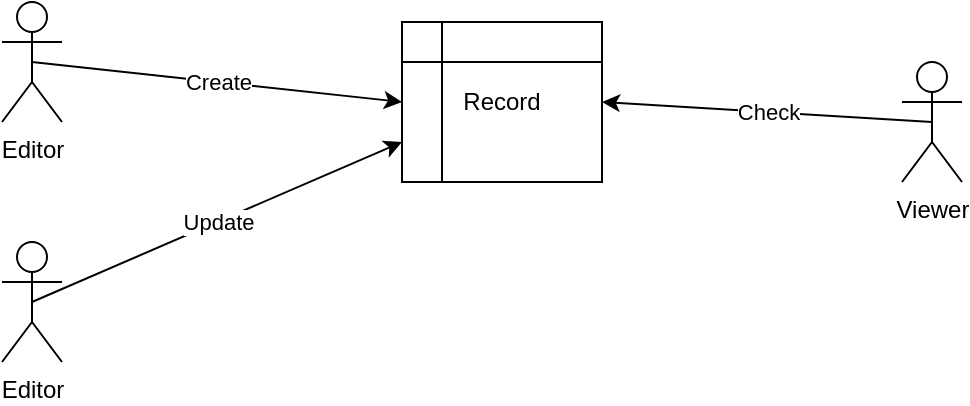 <mxfile version="13.6.6" type="github">
  <diagram name="Page-1" id="2a216829-ef6e-dabb-86c1-c78162f3ba2b">
    <mxGraphModel dx="2844" dy="1526" grid="1" gridSize="10" guides="1" tooltips="1" connect="1" arrows="1" fold="1" page="1" pageScale="1" pageWidth="850" pageHeight="1100" background="#ffffff" math="0" shadow="0">
      <root>
        <mxCell id="0" />
        <mxCell id="1" parent="0" />
        <mxCell id="6r5c6PiM2jZmkin86mju-7" value="Editor" style="shape=umlActor;verticalLabelPosition=bottom;verticalAlign=top;html=1;outlineConnect=0;align=center;" vertex="1" parent="1">
          <mxGeometry x="260" y="240" width="30" height="60" as="geometry" />
        </mxCell>
        <mxCell id="6r5c6PiM2jZmkin86mju-8" value="" style="endArrow=classic;html=1;entryX=0;entryY=0.5;entryDx=0;entryDy=0;exitX=0.5;exitY=0.5;exitDx=0;exitDy=0;exitPerimeter=0;" edge="1" parent="1" source="6r5c6PiM2jZmkin86mju-7" target="6r5c6PiM2jZmkin86mju-10">
          <mxGeometry relative="1" as="geometry">
            <mxPoint x="300" y="280" as="sourcePoint" />
            <mxPoint x="410" y="280" as="targetPoint" />
          </mxGeometry>
        </mxCell>
        <mxCell id="6r5c6PiM2jZmkin86mju-9" value="Create" style="edgeLabel;resizable=0;html=1;align=center;verticalAlign=middle;" connectable="0" vertex="1" parent="6r5c6PiM2jZmkin86mju-8">
          <mxGeometry relative="1" as="geometry" />
        </mxCell>
        <mxCell id="6r5c6PiM2jZmkin86mju-10" value="Record" style="shape=internalStorage;whiteSpace=wrap;html=1;backgroundOutline=1;align=center;" vertex="1" parent="1">
          <mxGeometry x="460" y="250" width="100" height="80" as="geometry" />
        </mxCell>
        <mxCell id="6r5c6PiM2jZmkin86mju-17" value="Editor" style="shape=umlActor;verticalLabelPosition=bottom;verticalAlign=top;html=1;outlineConnect=0;align=center;" vertex="1" parent="1">
          <mxGeometry x="260" y="360" width="30" height="60" as="geometry" />
        </mxCell>
        <mxCell id="6r5c6PiM2jZmkin86mju-18" value="" style="endArrow=classic;html=1;entryX=0;entryY=0.75;entryDx=0;entryDy=0;exitX=0.5;exitY=0.5;exitDx=0;exitDy=0;exitPerimeter=0;" edge="1" source="6r5c6PiM2jZmkin86mju-17" parent="1" target="6r5c6PiM2jZmkin86mju-10">
          <mxGeometry relative="1" as="geometry">
            <mxPoint x="300" y="400" as="sourcePoint" />
            <mxPoint x="460" y="410.0" as="targetPoint" />
          </mxGeometry>
        </mxCell>
        <mxCell id="6r5c6PiM2jZmkin86mju-19" value="Update" style="edgeLabel;resizable=0;html=1;align=center;verticalAlign=middle;" connectable="0" vertex="1" parent="6r5c6PiM2jZmkin86mju-18">
          <mxGeometry relative="1" as="geometry" />
        </mxCell>
        <mxCell id="6r5c6PiM2jZmkin86mju-21" value="Viewer" style="shape=umlActor;verticalLabelPosition=bottom;verticalAlign=top;html=1;outlineConnect=0;align=center;" vertex="1" parent="1">
          <mxGeometry x="710" y="270" width="30" height="60" as="geometry" />
        </mxCell>
        <mxCell id="6r5c6PiM2jZmkin86mju-22" value="" style="endArrow=classic;html=1;entryX=1;entryY=0.5;entryDx=0;entryDy=0;exitX=0.5;exitY=0.5;exitDx=0;exitDy=0;exitPerimeter=0;" edge="1" parent="1" source="6r5c6PiM2jZmkin86mju-21" target="6r5c6PiM2jZmkin86mju-10">
          <mxGeometry relative="1" as="geometry">
            <mxPoint x="460" y="420.0" as="sourcePoint" />
            <mxPoint x="645" y="440.0" as="targetPoint" />
          </mxGeometry>
        </mxCell>
        <mxCell id="6r5c6PiM2jZmkin86mju-23" value="Check" style="edgeLabel;resizable=0;html=1;align=center;verticalAlign=middle;" connectable="0" vertex="1" parent="6r5c6PiM2jZmkin86mju-22">
          <mxGeometry relative="1" as="geometry" />
        </mxCell>
      </root>
    </mxGraphModel>
  </diagram>
</mxfile>
